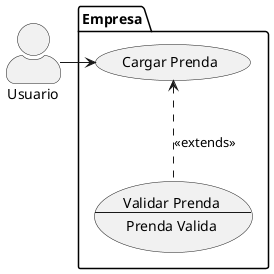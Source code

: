 @startuml
/'
DOCUMENTACIÓN: https://plantuml.com/use-case-diagram
NOTA: GITHUB no renderiza este tipo de diagramas, sacar screenshot
'/
skinparam actorStyle awesome
/'usecase (First usecase) as U1'/ /'esto es para usar los nombres más cortos'/
/':First Actor: --> U1
"Main Admin2" as Admin2
package Paquete{'/
/'"Main Admin" as Admin'/ /'esto es para usar los nombres de actores más cortos'/
/'Admin-->(hola) : nota\nnota2
Admin2 .. (hola)
}'/

"Usuario" as U
package Empresa {

usecase UC2 as (Cargar Prenda)
usecase UC3 as "Validar Prenda
--
Prenda Valida"

U -> UC2
UC2 <.. UC3 :<<extends>>

}
@enduml